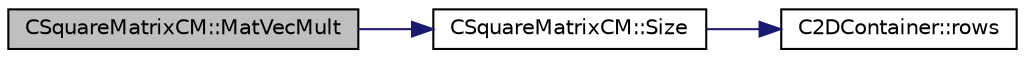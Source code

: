 digraph "CSquareMatrixCM::MatVecMult"
{
 // LATEX_PDF_SIZE
  edge [fontname="Helvetica",fontsize="10",labelfontname="Helvetica",labelfontsize="10"];
  node [fontname="Helvetica",fontsize="10",shape=record];
  rankdir="LR";
  Node1 [label="CSquareMatrixCM::MatVecMult",height=0.2,width=0.4,color="black", fillcolor="grey75", style="filled", fontcolor="black",tooltip="Naive matrix-vector multiplication with general type."];
  Node1 -> Node2 [color="midnightblue",fontsize="10",style="solid",fontname="Helvetica"];
  Node2 [label="CSquareMatrixCM::Size",height=0.2,width=0.4,color="black", fillcolor="white", style="filled",URL="$classCSquareMatrixCM.html#a3d05c1ef670b7f984d028d311afa4ace",tooltip="Function, which makes available the size of the matrix."];
  Node2 -> Node3 [color="midnightblue",fontsize="10",style="solid",fontname="Helvetica"];
  Node3 [label="C2DContainer::rows",height=0.2,width=0.4,color="black", fillcolor="white", style="filled",URL="$classC2DContainer.html#ae383e99c56a27231333d71dfb8810623",tooltip=" "];
}
